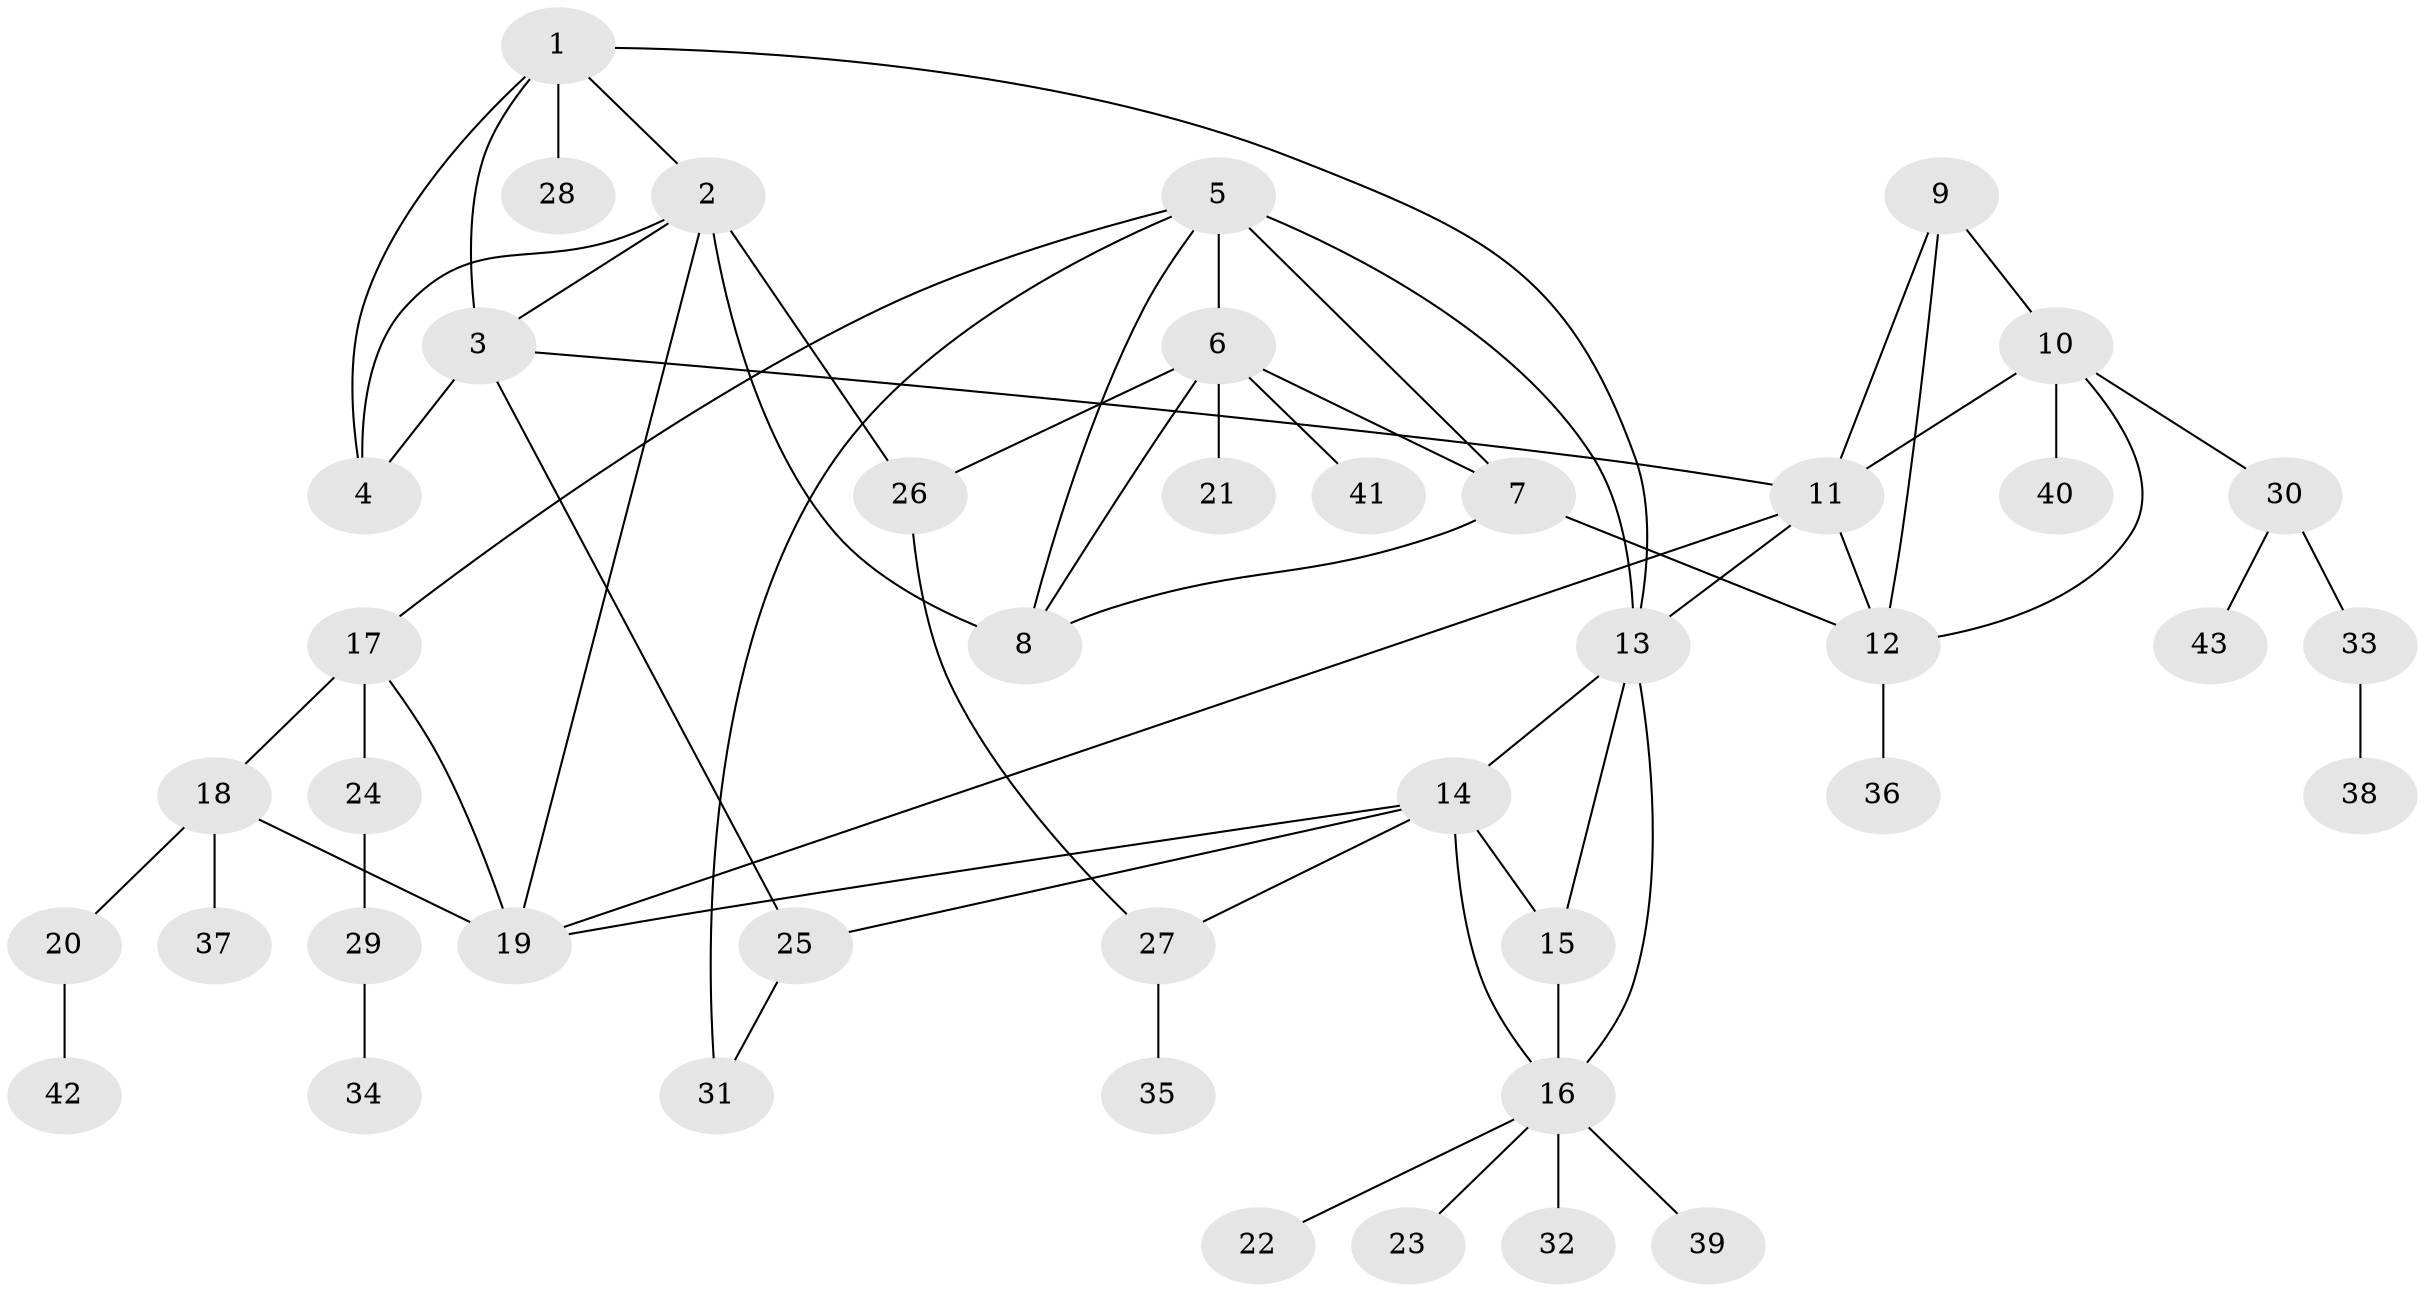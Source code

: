 // original degree distribution, {6: 0.03488372093023256, 9: 0.023255813953488372, 8: 0.023255813953488372, 4: 0.10465116279069768, 7: 0.03488372093023256, 11: 0.011627906976744186, 5: 0.023255813953488372, 10: 0.011627906976744186, 3: 0.046511627906976744, 1: 0.5581395348837209, 2: 0.12790697674418605}
// Generated by graph-tools (version 1.1) at 2025/37/03/09/25 02:37:22]
// undirected, 43 vertices, 65 edges
graph export_dot {
graph [start="1"]
  node [color=gray90,style=filled];
  1;
  2;
  3;
  4;
  5;
  6;
  7;
  8;
  9;
  10;
  11;
  12;
  13;
  14;
  15;
  16;
  17;
  18;
  19;
  20;
  21;
  22;
  23;
  24;
  25;
  26;
  27;
  28;
  29;
  30;
  31;
  32;
  33;
  34;
  35;
  36;
  37;
  38;
  39;
  40;
  41;
  42;
  43;
  1 -- 2 [weight=1.0];
  1 -- 3 [weight=1.0];
  1 -- 4 [weight=1.0];
  1 -- 13 [weight=1.0];
  1 -- 28 [weight=1.0];
  2 -- 3 [weight=1.0];
  2 -- 4 [weight=1.0];
  2 -- 8 [weight=1.0];
  2 -- 19 [weight=1.0];
  2 -- 26 [weight=3.0];
  3 -- 4 [weight=1.0];
  3 -- 11 [weight=1.0];
  3 -- 25 [weight=3.0];
  5 -- 6 [weight=1.0];
  5 -- 7 [weight=1.0];
  5 -- 8 [weight=1.0];
  5 -- 13 [weight=2.0];
  5 -- 17 [weight=1.0];
  5 -- 31 [weight=1.0];
  6 -- 7 [weight=1.0];
  6 -- 8 [weight=1.0];
  6 -- 21 [weight=5.0];
  6 -- 26 [weight=1.0];
  6 -- 41 [weight=1.0];
  7 -- 8 [weight=1.0];
  7 -- 12 [weight=1.0];
  9 -- 10 [weight=1.0];
  9 -- 11 [weight=1.0];
  9 -- 12 [weight=1.0];
  10 -- 11 [weight=1.0];
  10 -- 12 [weight=1.0];
  10 -- 30 [weight=1.0];
  10 -- 40 [weight=1.0];
  11 -- 12 [weight=1.0];
  11 -- 13 [weight=1.0];
  11 -- 19 [weight=1.0];
  12 -- 36 [weight=1.0];
  13 -- 14 [weight=3.0];
  13 -- 15 [weight=1.0];
  13 -- 16 [weight=1.0];
  14 -- 15 [weight=1.0];
  14 -- 16 [weight=1.0];
  14 -- 19 [weight=1.0];
  14 -- 25 [weight=1.0];
  14 -- 27 [weight=1.0];
  15 -- 16 [weight=1.0];
  16 -- 22 [weight=1.0];
  16 -- 23 [weight=1.0];
  16 -- 32 [weight=1.0];
  16 -- 39 [weight=2.0];
  17 -- 18 [weight=2.0];
  17 -- 19 [weight=1.0];
  17 -- 24 [weight=2.0];
  18 -- 19 [weight=3.0];
  18 -- 20 [weight=1.0];
  18 -- 37 [weight=1.0];
  20 -- 42 [weight=1.0];
  24 -- 29 [weight=1.0];
  25 -- 31 [weight=1.0];
  26 -- 27 [weight=1.0];
  27 -- 35 [weight=1.0];
  29 -- 34 [weight=1.0];
  30 -- 33 [weight=1.0];
  30 -- 43 [weight=1.0];
  33 -- 38 [weight=2.0];
}
